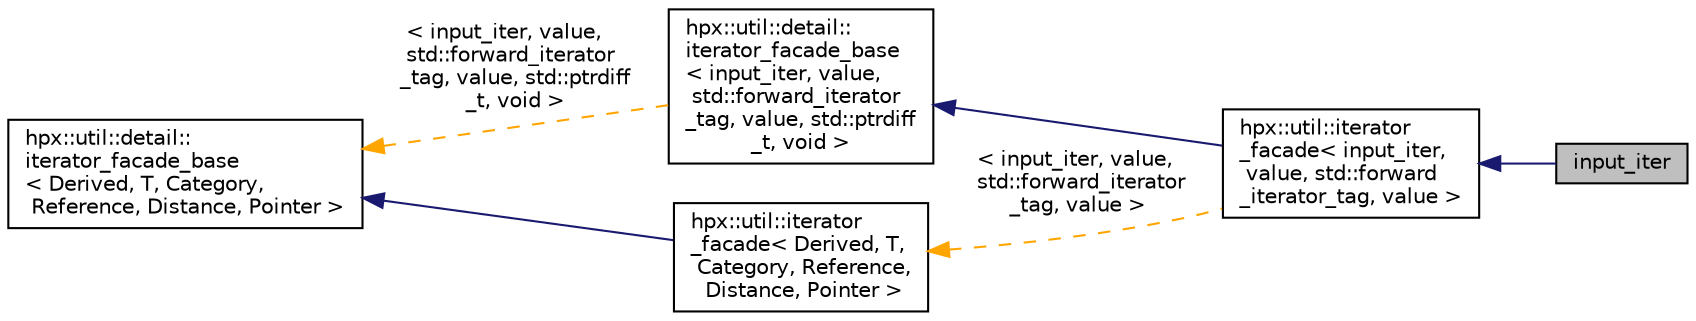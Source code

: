 digraph "input_iter"
{
  edge [fontname="Helvetica",fontsize="10",labelfontname="Helvetica",labelfontsize="10"];
  node [fontname="Helvetica",fontsize="10",shape=record];
  rankdir="LR";
  Node0 [label="input_iter",height=0.2,width=0.4,color="black", fillcolor="grey75", style="filled", fontcolor="black"];
  Node1 -> Node0 [dir="back",color="midnightblue",fontsize="10",style="solid",fontname="Helvetica"];
  Node1 [label="hpx::util::iterator\l_facade\< input_iter,\l value, std::forward\l_iterator_tag, value \>",height=0.2,width=0.4,color="black", fillcolor="white", style="filled",URL="$db/d7c/structhpx_1_1util_1_1iterator__facade.html"];
  Node2 -> Node1 [dir="back",color="midnightblue",fontsize="10",style="solid",fontname="Helvetica"];
  Node2 [label="hpx::util::detail::\literator_facade_base\l\< input_iter, value,\l std::forward_iterator\l_tag, value, std::ptrdiff\l_t, void \>",height=0.2,width=0.4,color="black", fillcolor="white", style="filled",URL="$d5/d11/classhpx_1_1util_1_1detail_1_1iterator__facade__base.html"];
  Node3 -> Node2 [dir="back",color="orange",fontsize="10",style="dashed",label=" \< input_iter, value,\l std::forward_iterator\l_tag, value, std::ptrdiff\l_t, void \>" ,fontname="Helvetica"];
  Node3 [label="hpx::util::detail::\literator_facade_base\l\< Derived, T, Category,\l Reference, Distance, Pointer \>",height=0.2,width=0.4,color="black", fillcolor="white", style="filled",URL="$d5/d11/classhpx_1_1util_1_1detail_1_1iterator__facade__base.html"];
  Node4 -> Node1 [dir="back",color="orange",fontsize="10",style="dashed",label=" \< input_iter, value,\l std::forward_iterator\l_tag, value \>" ,fontname="Helvetica"];
  Node4 [label="hpx::util::iterator\l_facade\< Derived, T,\l Category, Reference,\l Distance, Pointer \>",height=0.2,width=0.4,color="black", fillcolor="white", style="filled",URL="$db/d7c/structhpx_1_1util_1_1iterator__facade.html"];
  Node3 -> Node4 [dir="back",color="midnightblue",fontsize="10",style="solid",fontname="Helvetica"];
}
